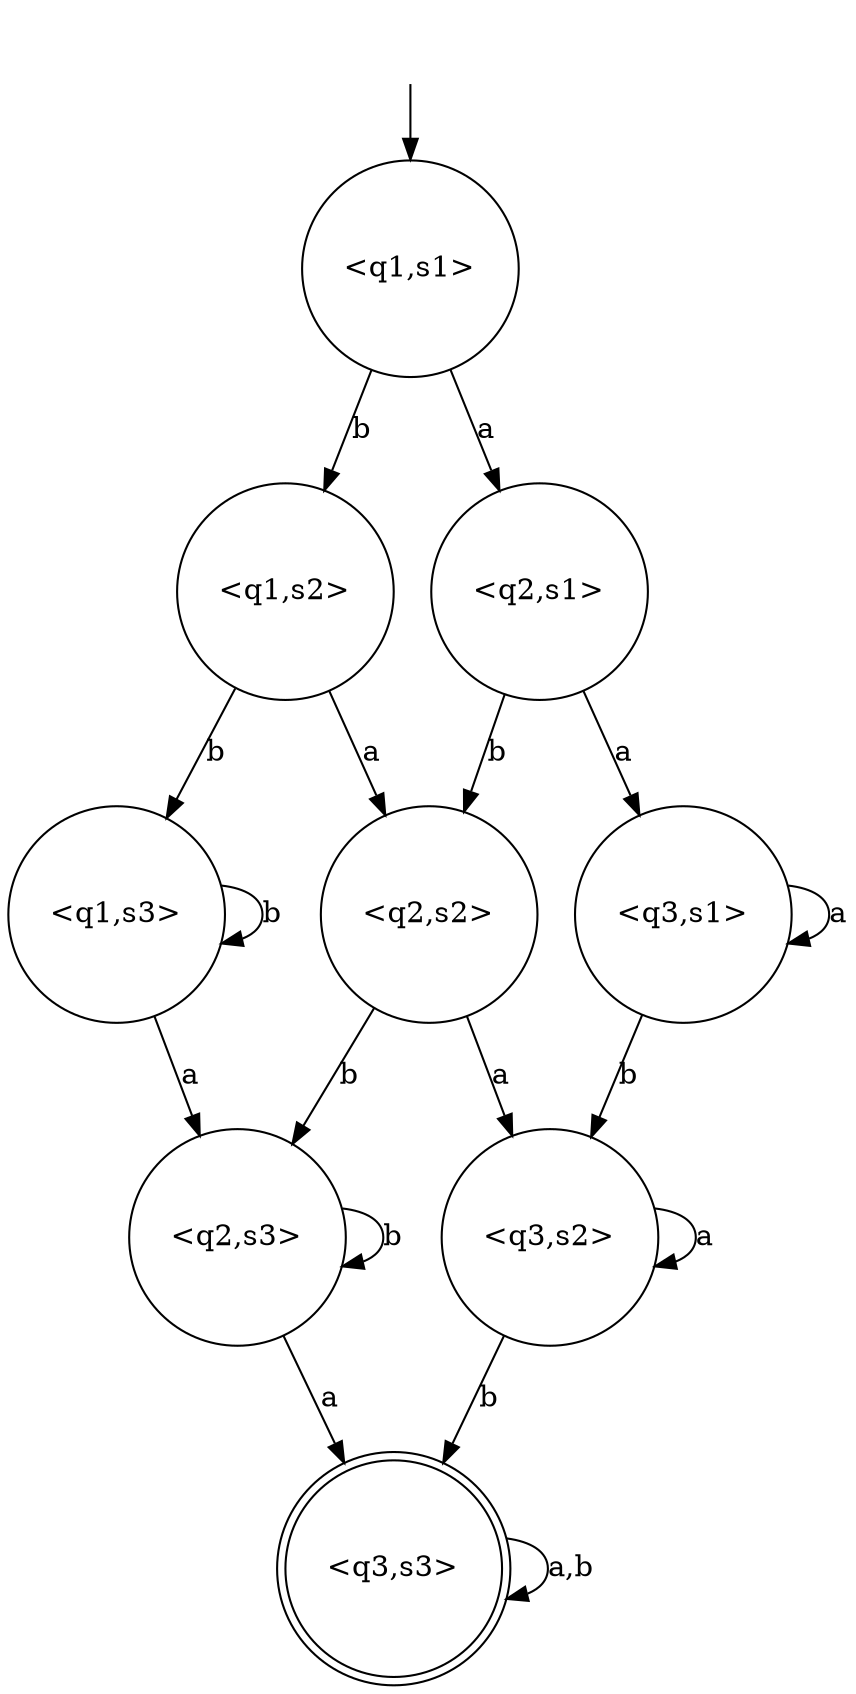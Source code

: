 digraph name {
node [shape=circle]
"<q1,s1>"
"<q1,s2>"
"<q2,s3>"
"<q1,s3>"
"<q2,s2>"
"<q2,s1>"
"<q3,s1>"
"<q3,s2>"
"<q3,s3>"[shape = doublecircle]
start[label = "", shape = none]
start -> "<q1,s1>"
"<q1,s1>"->"<q2,s1>"[label="a"]
"<q1,s1>"->"<q1,s2>"[label="b"]
"<q1,s2>"->"<q1,s3>"[label="b"]
"<q1,s2>"->"<q2,s2>"[label="a"]
"<q2,s3>"->"<q3,s3>"[label="a"]
"<q2,s3>"->"<q2,s3>"[label="b"]
"<q1,s3>"->"<q2,s3>"[label="a"]
"<q1,s3>"->"<q1,s3>"[label="b"]
"<q2,s2>"->"<q3,s2>"[label="a"]
"<q2,s2>"->"<q2,s3>"[label="b"]
"<q2,s1>"->"<q3,s1>"[label="a"]
"<q2,s1>"->"<q2,s2>"[label="b"]
"<q3,s1>"->"<q3,s1>"[label="a"]
"<q3,s1>"->"<q3,s2>"[label="b"]
"<q3,s2>"->"<q3,s2>"[label="a"]
"<q3,s2>"->"<q3,s3>"[label="b"]
"<q3,s3>"->"<q3,s3>"[label="a,b"]
}